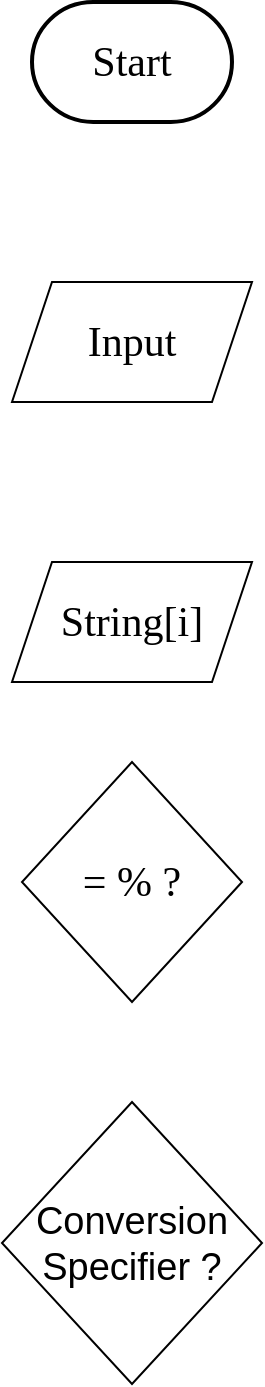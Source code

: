 <mxfile version="22.1.3" type="github">
  <diagram name="Page-1" id="-VF_EbaYCvRm8STx8MoL">
    <mxGraphModel dx="1434" dy="746" grid="1" gridSize="10" guides="1" tooltips="1" connect="1" arrows="1" fold="1" page="1" pageScale="1" pageWidth="850" pageHeight="1100" math="0" shadow="0">
      <root>
        <mxCell id="0" />
        <mxCell id="1" parent="0" />
        <mxCell id="_YTliVMQYqdYe4Vga_VR-2" value="&lt;font style=&quot;font-size: 21px;&quot;&gt;Start&lt;/font&gt;" style="strokeWidth=2;html=1;shape=mxgraph.flowchart.terminator;whiteSpace=wrap;fontFamily=Garamond;" vertex="1" parent="1">
          <mxGeometry x="550" y="30" width="100" height="60" as="geometry" />
        </mxCell>
        <mxCell id="_YTliVMQYqdYe4Vga_VR-3" value="&lt;font style=&quot;font-size: 21px;&quot; face=&quot;Garamond&quot;&gt;Input&lt;/font&gt;" style="shape=parallelogram;perimeter=parallelogramPerimeter;whiteSpace=wrap;html=1;fixedSize=1;" vertex="1" parent="1">
          <mxGeometry x="540" y="170" width="120" height="60" as="geometry" />
        </mxCell>
        <mxCell id="_YTliVMQYqdYe4Vga_VR-4" value="&lt;font style=&quot;font-size: 21px;&quot;&gt;String[i]&lt;/font&gt;" style="shape=parallelogram;perimeter=parallelogramPerimeter;whiteSpace=wrap;html=1;fixedSize=1;fontFamily=Garamond;fontSize=16;" vertex="1" parent="1">
          <mxGeometry x="540" y="310" width="120" height="60" as="geometry" />
        </mxCell>
        <mxCell id="_YTliVMQYqdYe4Vga_VR-5" value="&lt;font style=&quot;font-size: 21px;&quot;&gt;= % ?&lt;font style=&quot;font-size: 21px;&quot;&gt;&lt;br&gt;&lt;/font&gt;&lt;/font&gt;" style="rhombus;whiteSpace=wrap;html=1;fontFamily=Garamond;direction=south;" vertex="1" parent="1">
          <mxGeometry x="545" y="410" width="110" height="120" as="geometry" />
        </mxCell>
        <mxCell id="_YTliVMQYqdYe4Vga_VR-6" value="&lt;font style=&quot;font-size: 19px;&quot;&gt;Conversion&lt;br&gt;Specifier ?&lt;br&gt;&lt;/font&gt;" style="rhombus;whiteSpace=wrap;html=1;" vertex="1" parent="1">
          <mxGeometry x="535" y="580" width="130" height="141" as="geometry" />
        </mxCell>
      </root>
    </mxGraphModel>
  </diagram>
</mxfile>
